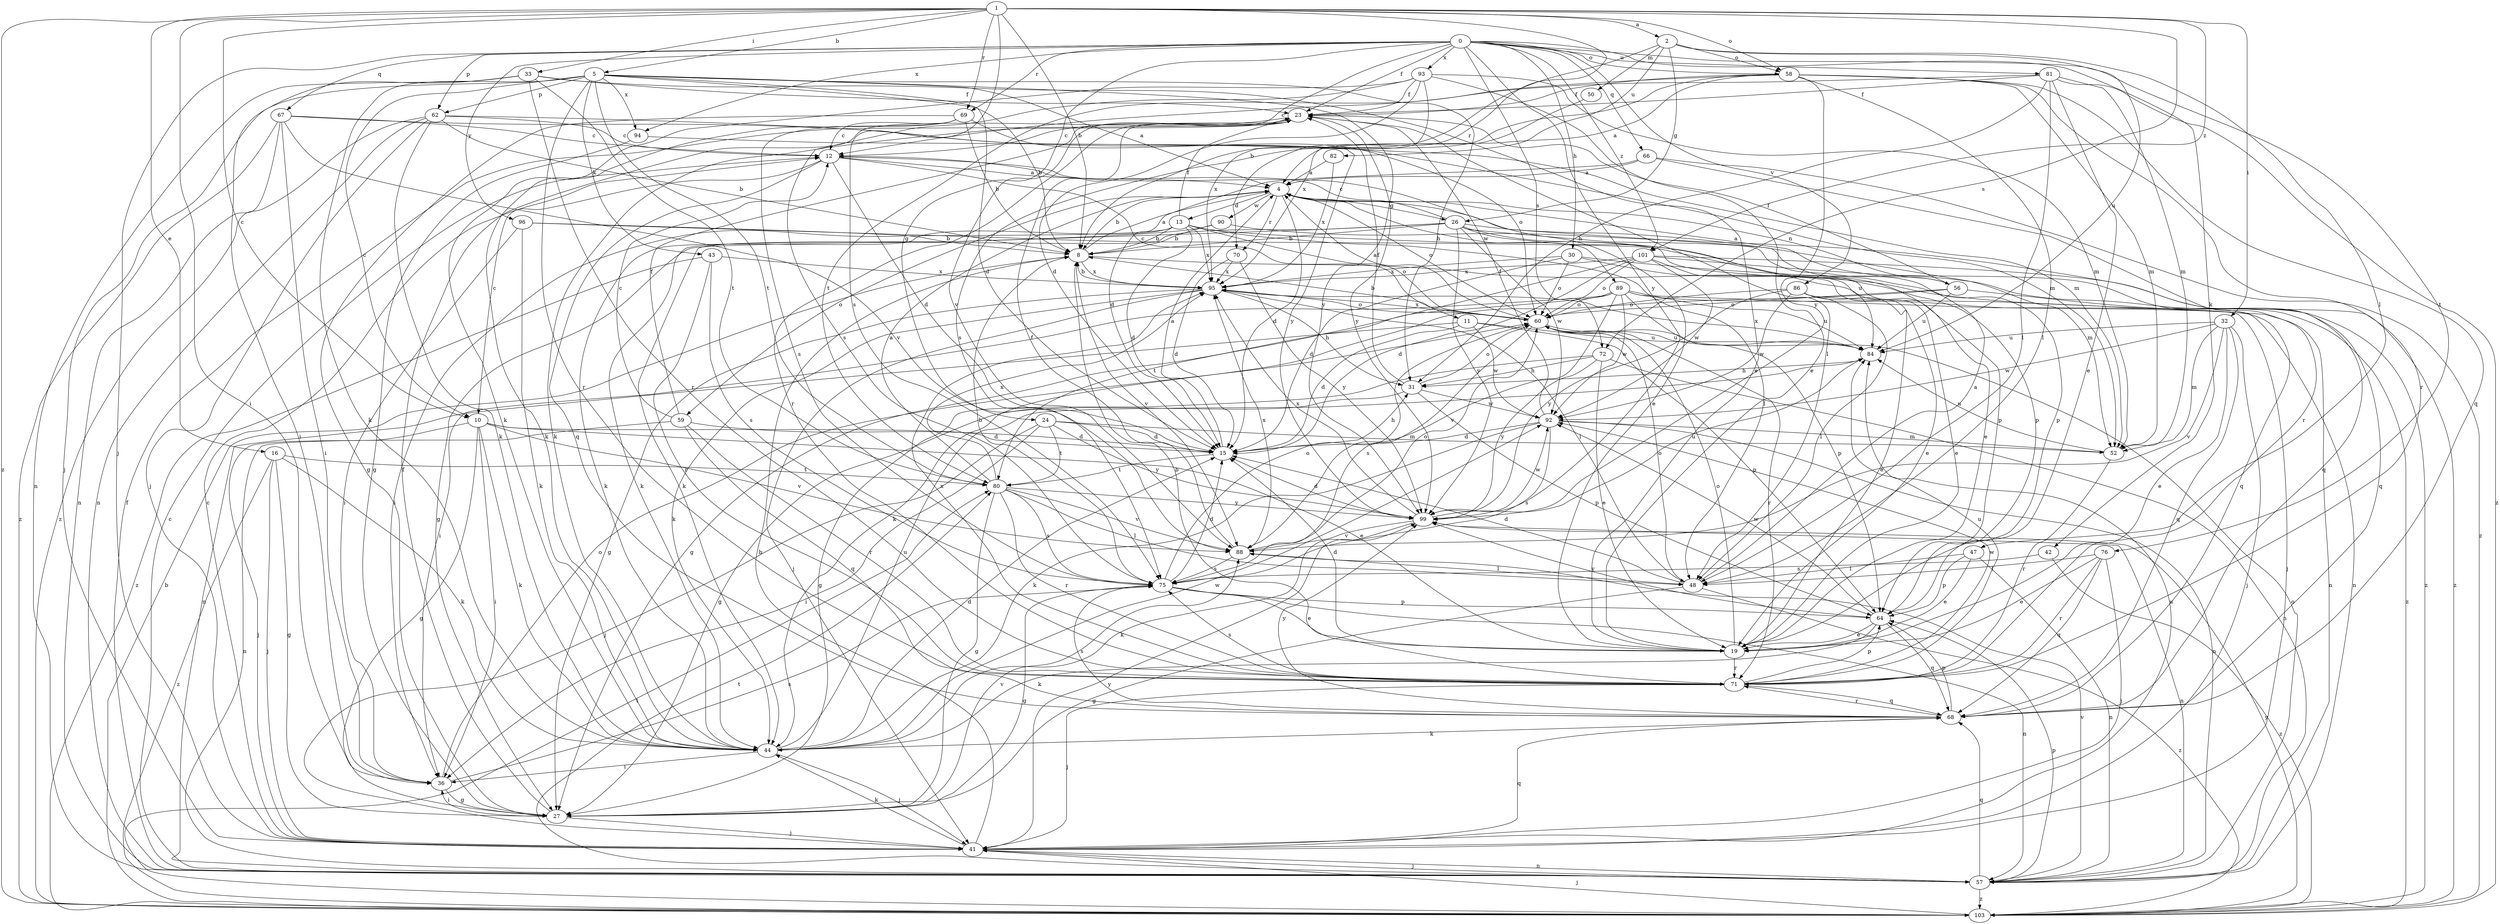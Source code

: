 strict digraph  {
0;
1;
2;
4;
5;
8;
10;
11;
12;
13;
15;
16;
19;
23;
24;
26;
27;
30;
31;
32;
33;
36;
41;
42;
43;
44;
47;
48;
50;
52;
56;
57;
58;
59;
60;
62;
64;
66;
67;
68;
69;
70;
71;
72;
75;
76;
80;
81;
82;
84;
86;
88;
89;
90;
92;
93;
94;
95;
96;
99;
101;
103;
0 -> 23  [label=f];
0 -> 24  [label=g];
0 -> 30  [label=h];
0 -> 41  [label=j];
0 -> 42  [label=k];
0 -> 58  [label=o];
0 -> 62  [label=p];
0 -> 66  [label=q];
0 -> 67  [label=q];
0 -> 69  [label=r];
0 -> 72  [label=s];
0 -> 76  [label=t];
0 -> 81  [label=u];
0 -> 86  [label=v];
0 -> 88  [label=v];
0 -> 93  [label=x];
0 -> 94  [label=x];
0 -> 96  [label=y];
0 -> 99  [label=y];
0 -> 101  [label=z];
1 -> 2  [label=a];
1 -> 5  [label=b];
1 -> 8  [label=b];
1 -> 10  [label=c];
1 -> 16  [label=e];
1 -> 32  [label=i];
1 -> 33  [label=i];
1 -> 36  [label=i];
1 -> 58  [label=o];
1 -> 69  [label=r];
1 -> 70  [label=r];
1 -> 72  [label=s];
1 -> 75  [label=s];
1 -> 101  [label=z];
1 -> 103  [label=z];
2 -> 8  [label=b];
2 -> 26  [label=g];
2 -> 47  [label=l];
2 -> 50  [label=m];
2 -> 58  [label=o];
2 -> 82  [label=u];
2 -> 84  [label=u];
4 -> 8  [label=b];
4 -> 13  [label=d];
4 -> 15  [label=d];
4 -> 26  [label=g];
4 -> 56  [label=n];
4 -> 59  [label=o];
4 -> 60  [label=o];
4 -> 70  [label=r];
4 -> 89  [label=w];
4 -> 90  [label=w];
5 -> 4  [label=a];
5 -> 8  [label=b];
5 -> 10  [label=c];
5 -> 15  [label=d];
5 -> 31  [label=h];
5 -> 41  [label=j];
5 -> 43  [label=k];
5 -> 44  [label=k];
5 -> 62  [label=p];
5 -> 71  [label=r];
5 -> 80  [label=t];
5 -> 94  [label=x];
5 -> 99  [label=y];
8 -> 4  [label=a];
8 -> 68  [label=q];
8 -> 88  [label=v];
8 -> 95  [label=x];
10 -> 15  [label=d];
10 -> 19  [label=e];
10 -> 27  [label=g];
10 -> 36  [label=i];
10 -> 41  [label=j];
10 -> 44  [label=k];
10 -> 88  [label=v];
11 -> 15  [label=d];
11 -> 57  [label=n];
11 -> 64  [label=p];
11 -> 84  [label=u];
11 -> 92  [label=w];
12 -> 4  [label=a];
12 -> 10  [label=c];
12 -> 11  [label=c];
12 -> 15  [label=d];
12 -> 19  [label=e];
12 -> 68  [label=q];
13 -> 8  [label=b];
13 -> 15  [label=d];
13 -> 23  [label=f];
13 -> 36  [label=i];
13 -> 44  [label=k];
13 -> 48  [label=l];
13 -> 60  [label=o];
13 -> 64  [label=p];
13 -> 95  [label=x];
15 -> 4  [label=a];
15 -> 31  [label=h];
15 -> 80  [label=t];
16 -> 27  [label=g];
16 -> 41  [label=j];
16 -> 44  [label=k];
16 -> 80  [label=t];
16 -> 103  [label=z];
19 -> 15  [label=d];
19 -> 60  [label=o];
19 -> 71  [label=r];
23 -> 12  [label=c];
23 -> 44  [label=k];
23 -> 48  [label=l];
23 -> 71  [label=r];
23 -> 99  [label=y];
24 -> 15  [label=d];
24 -> 36  [label=i];
24 -> 41  [label=j];
24 -> 52  [label=m];
24 -> 80  [label=t];
24 -> 99  [label=y];
26 -> 8  [label=b];
26 -> 12  [label=c];
26 -> 19  [label=e];
26 -> 27  [label=g];
26 -> 44  [label=k];
26 -> 52  [label=m];
26 -> 64  [label=p];
26 -> 84  [label=u];
26 -> 92  [label=w];
26 -> 99  [label=y];
27 -> 23  [label=f];
27 -> 36  [label=i];
27 -> 41  [label=j];
27 -> 88  [label=v];
30 -> 15  [label=d];
30 -> 19  [label=e];
30 -> 60  [label=o];
30 -> 95  [label=x];
30 -> 103  [label=z];
31 -> 23  [label=f];
31 -> 27  [label=g];
31 -> 60  [label=o];
31 -> 64  [label=p];
31 -> 92  [label=w];
32 -> 19  [label=e];
32 -> 41  [label=j];
32 -> 52  [label=m];
32 -> 68  [label=q];
32 -> 84  [label=u];
32 -> 88  [label=v];
32 -> 92  [label=w];
33 -> 19  [label=e];
33 -> 23  [label=f];
33 -> 36  [label=i];
33 -> 57  [label=n];
33 -> 71  [label=r];
33 -> 80  [label=t];
36 -> 27  [label=g];
36 -> 60  [label=o];
36 -> 75  [label=s];
41 -> 8  [label=b];
41 -> 12  [label=c];
41 -> 44  [label=k];
41 -> 57  [label=n];
41 -> 68  [label=q];
41 -> 84  [label=u];
41 -> 99  [label=y];
42 -> 75  [label=s];
42 -> 103  [label=z];
43 -> 71  [label=r];
43 -> 75  [label=s];
43 -> 95  [label=x];
43 -> 103  [label=z];
44 -> 15  [label=d];
44 -> 36  [label=i];
44 -> 41  [label=j];
44 -> 84  [label=u];
44 -> 92  [label=w];
47 -> 19  [label=e];
47 -> 48  [label=l];
47 -> 57  [label=n];
47 -> 64  [label=p];
48 -> 4  [label=a];
48 -> 15  [label=d];
48 -> 27  [label=g];
48 -> 60  [label=o];
48 -> 103  [label=z];
50 -> 95  [label=x];
52 -> 71  [label=r];
52 -> 84  [label=u];
56 -> 4  [label=a];
56 -> 23  [label=f];
56 -> 44  [label=k];
56 -> 60  [label=o];
56 -> 84  [label=u];
56 -> 103  [label=z];
57 -> 12  [label=c];
57 -> 23  [label=f];
57 -> 41  [label=j];
57 -> 60  [label=o];
57 -> 64  [label=p];
57 -> 68  [label=q];
57 -> 80  [label=t];
57 -> 88  [label=v];
57 -> 103  [label=z];
58 -> 4  [label=a];
58 -> 23  [label=f];
58 -> 48  [label=l];
58 -> 52  [label=m];
58 -> 68  [label=q];
58 -> 71  [label=r];
58 -> 75  [label=s];
58 -> 80  [label=t];
58 -> 99  [label=y];
59 -> 12  [label=c];
59 -> 15  [label=d];
59 -> 23  [label=f];
59 -> 57  [label=n];
59 -> 68  [label=q];
59 -> 71  [label=r];
60 -> 4  [label=a];
60 -> 8  [label=b];
60 -> 71  [label=r];
60 -> 75  [label=s];
60 -> 84  [label=u];
60 -> 95  [label=x];
62 -> 8  [label=b];
62 -> 12  [label=c];
62 -> 41  [label=j];
62 -> 44  [label=k];
62 -> 52  [label=m];
62 -> 57  [label=n];
62 -> 103  [label=z];
64 -> 19  [label=e];
64 -> 44  [label=k];
64 -> 68  [label=q];
64 -> 92  [label=w];
64 -> 99  [label=y];
66 -> 4  [label=a];
66 -> 15  [label=d];
66 -> 71  [label=r];
66 -> 103  [label=z];
67 -> 12  [label=c];
67 -> 36  [label=i];
67 -> 52  [label=m];
67 -> 57  [label=n];
67 -> 88  [label=v];
67 -> 103  [label=z];
68 -> 44  [label=k];
68 -> 64  [label=p];
68 -> 71  [label=r];
68 -> 75  [label=s];
68 -> 99  [label=y];
69 -> 8  [label=b];
69 -> 12  [label=c];
69 -> 27  [label=g];
69 -> 44  [label=k];
69 -> 60  [label=o];
69 -> 75  [label=s];
70 -> 15  [label=d];
70 -> 95  [label=x];
70 -> 99  [label=y];
71 -> 8  [label=b];
71 -> 41  [label=j];
71 -> 64  [label=p];
71 -> 68  [label=q];
71 -> 75  [label=s];
71 -> 84  [label=u];
71 -> 92  [label=w];
71 -> 95  [label=x];
72 -> 19  [label=e];
72 -> 27  [label=g];
72 -> 31  [label=h];
72 -> 57  [label=n];
72 -> 99  [label=y];
75 -> 8  [label=b];
75 -> 15  [label=d];
75 -> 19  [label=e];
75 -> 27  [label=g];
75 -> 57  [label=n];
75 -> 60  [label=o];
75 -> 64  [label=p];
76 -> 19  [label=e];
76 -> 41  [label=j];
76 -> 48  [label=l];
76 -> 68  [label=q];
76 -> 71  [label=r];
80 -> 4  [label=a];
80 -> 27  [label=g];
80 -> 48  [label=l];
80 -> 71  [label=r];
80 -> 75  [label=s];
80 -> 88  [label=v];
80 -> 95  [label=x];
80 -> 99  [label=y];
81 -> 12  [label=c];
81 -> 19  [label=e];
81 -> 23  [label=f];
81 -> 31  [label=h];
81 -> 48  [label=l];
81 -> 52  [label=m];
81 -> 103  [label=z];
82 -> 4  [label=a];
82 -> 95  [label=x];
84 -> 31  [label=h];
84 -> 95  [label=x];
86 -> 19  [label=e];
86 -> 48  [label=l];
86 -> 57  [label=n];
86 -> 60  [label=o];
86 -> 92  [label=w];
86 -> 99  [label=y];
88 -> 23  [label=f];
88 -> 48  [label=l];
88 -> 60  [label=o];
88 -> 75  [label=s];
88 -> 95  [label=x];
89 -> 27  [label=g];
89 -> 36  [label=i];
89 -> 41  [label=j];
89 -> 57  [label=n];
89 -> 60  [label=o];
89 -> 64  [label=p];
89 -> 84  [label=u];
89 -> 88  [label=v];
89 -> 92  [label=w];
90 -> 8  [label=b];
90 -> 44  [label=k];
90 -> 68  [label=q];
92 -> 15  [label=d];
92 -> 23  [label=f];
92 -> 44  [label=k];
92 -> 52  [label=m];
92 -> 57  [label=n];
92 -> 75  [label=s];
93 -> 15  [label=d];
93 -> 19  [label=e];
93 -> 23  [label=f];
93 -> 44  [label=k];
93 -> 52  [label=m];
93 -> 75  [label=s];
93 -> 95  [label=x];
94 -> 27  [label=g];
94 -> 99  [label=y];
95 -> 8  [label=b];
95 -> 27  [label=g];
95 -> 31  [label=h];
95 -> 41  [label=j];
95 -> 44  [label=k];
95 -> 48  [label=l];
95 -> 60  [label=o];
96 -> 8  [label=b];
96 -> 36  [label=i];
96 -> 44  [label=k];
96 -> 64  [label=p];
99 -> 15  [label=d];
99 -> 44  [label=k];
99 -> 57  [label=n];
99 -> 84  [label=u];
99 -> 88  [label=v];
99 -> 92  [label=w];
99 -> 95  [label=x];
101 -> 15  [label=d];
101 -> 19  [label=e];
101 -> 60  [label=o];
101 -> 68  [label=q];
101 -> 80  [label=t];
101 -> 92  [label=w];
101 -> 95  [label=x];
101 -> 103  [label=z];
103 -> 8  [label=b];
103 -> 41  [label=j];
103 -> 80  [label=t];
103 -> 99  [label=y];
}
